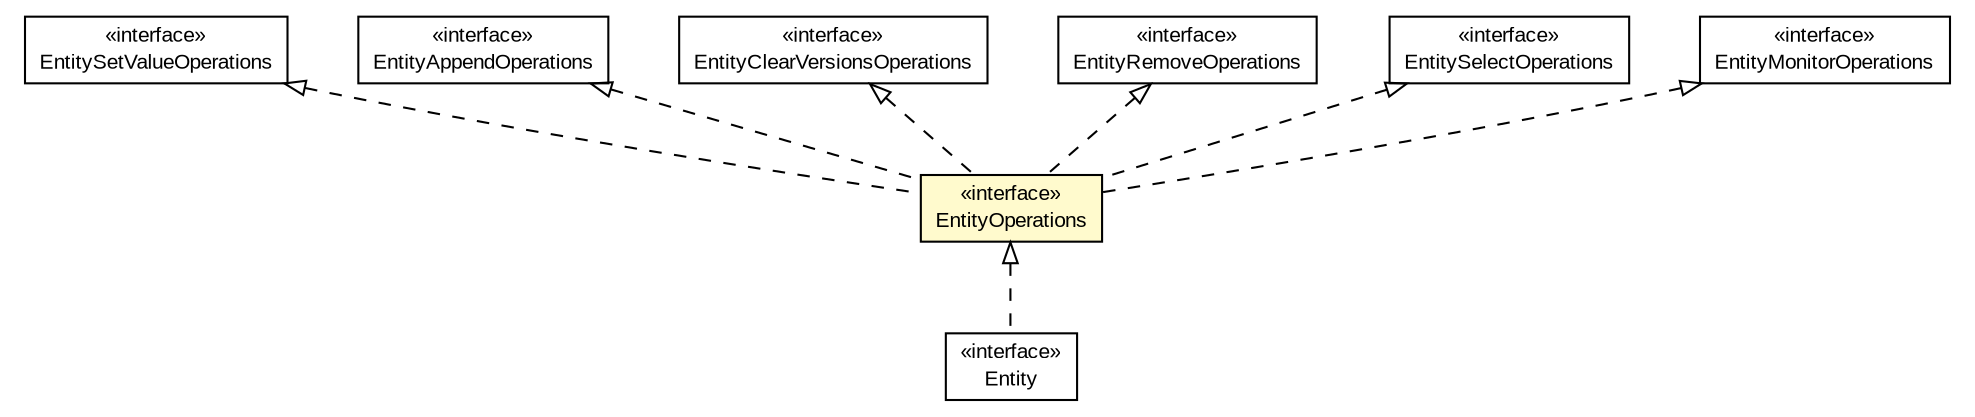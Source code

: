 #!/usr/local/bin/dot
#
# Class diagram 
# Generated by UMLGraph version 5.1 (http://www.umlgraph.org/)
#

digraph G {
	edge [fontname="arial",fontsize=10,labelfontname="arial",labelfontsize=10];
	node [fontname="arial",fontsize=10,shape=plaintext];
	nodesep=0.25;
	ranksep=0.5;
	// io.nextweb.operations.entity.EntitySetValueOperations
	c3485 [label=<<table title="io.nextweb.operations.entity.EntitySetValueOperations" border="0" cellborder="1" cellspacing="0" cellpadding="2" port="p" href="./entity/EntitySetValueOperations.html">
		<tr><td><table border="0" cellspacing="0" cellpadding="1">
<tr><td align="center" balign="center"> &#171;interface&#187; </td></tr>
<tr><td align="center" balign="center"> EntitySetValueOperations </td></tr>
		</table></td></tr>
		</table>>, fontname="arial", fontcolor="black", fontsize=10.0];
	// io.nextweb.operations.entity.EntityAppendOperations
	c3486 [label=<<table title="io.nextweb.operations.entity.EntityAppendOperations" border="0" cellborder="1" cellspacing="0" cellpadding="2" port="p" href="./entity/EntityAppendOperations.html">
		<tr><td><table border="0" cellspacing="0" cellpadding="1">
<tr><td align="center" balign="center"> &#171;interface&#187; </td></tr>
<tr><td align="center" balign="center"> EntityAppendOperations </td></tr>
		</table></td></tr>
		</table>>, fontname="arial", fontcolor="black", fontsize=10.0];
	// io.nextweb.operations.entity.EntityClearVersionsOperations
	c3487 [label=<<table title="io.nextweb.operations.entity.EntityClearVersionsOperations" border="0" cellborder="1" cellspacing="0" cellpadding="2" port="p" href="./entity/EntityClearVersionsOperations.html">
		<tr><td><table border="0" cellspacing="0" cellpadding="1">
<tr><td align="center" balign="center"> &#171;interface&#187; </td></tr>
<tr><td align="center" balign="center"> EntityClearVersionsOperations </td></tr>
		</table></td></tr>
		</table>>, fontname="arial", fontcolor="black", fontsize=10.0];
	// io.nextweb.operations.entity.EntityRemoveOperations
	c3488 [label=<<table title="io.nextweb.operations.entity.EntityRemoveOperations" border="0" cellborder="1" cellspacing="0" cellpadding="2" port="p" href="./entity/EntityRemoveOperations.html">
		<tr><td><table border="0" cellspacing="0" cellpadding="1">
<tr><td align="center" balign="center"> &#171;interface&#187; </td></tr>
<tr><td align="center" balign="center"> EntityRemoveOperations </td></tr>
		</table></td></tr>
		</table>>, fontname="arial", fontcolor="black", fontsize=10.0];
	// io.nextweb.operations.entity.EntitySelectOperations
	c3489 [label=<<table title="io.nextweb.operations.entity.EntitySelectOperations" border="0" cellborder="1" cellspacing="0" cellpadding="2" port="p" href="./entity/EntitySelectOperations.html">
		<tr><td><table border="0" cellspacing="0" cellpadding="1">
<tr><td align="center" balign="center"> &#171;interface&#187; </td></tr>
<tr><td align="center" balign="center"> EntitySelectOperations </td></tr>
		</table></td></tr>
		</table>>, fontname="arial", fontcolor="black", fontsize=10.0];
	// io.nextweb.operations.EntityMonitorOperations
	c3513 [label=<<table title="io.nextweb.operations.EntityMonitorOperations" border="0" cellborder="1" cellspacing="0" cellpadding="2" port="p" href="./EntityMonitorOperations.html">
		<tr><td><table border="0" cellspacing="0" cellpadding="1">
<tr><td align="center" balign="center"> &#171;interface&#187; </td></tr>
<tr><td align="center" balign="center"> EntityMonitorOperations </td></tr>
		</table></td></tr>
		</table>>, fontname="arial", fontcolor="black", fontsize=10.0];
	// io.nextweb.operations.EntityOperations
	c3514 [label=<<table title="io.nextweb.operations.EntityOperations" border="0" cellborder="1" cellspacing="0" cellpadding="2" port="p" bgcolor="lemonChiffon" href="./EntityOperations.html">
		<tr><td><table border="0" cellspacing="0" cellpadding="1">
<tr><td align="center" balign="center"> &#171;interface&#187; </td></tr>
<tr><td align="center" balign="center"> EntityOperations </td></tr>
		</table></td></tr>
		</table>>, fontname="arial", fontcolor="black", fontsize=10.0];
	// io.nextweb.Entity
	c3550 [label=<<table title="io.nextweb.Entity" border="0" cellborder="1" cellspacing="0" cellpadding="2" port="p" href="../Entity.html">
		<tr><td><table border="0" cellspacing="0" cellpadding="1">
<tr><td align="center" balign="center"> &#171;interface&#187; </td></tr>
<tr><td align="center" balign="center"> Entity </td></tr>
		</table></td></tr>
		</table>>, fontname="arial", fontcolor="black", fontsize=10.0];
	//io.nextweb.operations.EntityOperations implements io.nextweb.operations.entity.EntitySelectOperations
	c3489:p -> c3514:p [dir=back,arrowtail=empty,style=dashed];
	//io.nextweb.operations.EntityOperations implements io.nextweb.operations.entity.EntityRemoveOperations
	c3488:p -> c3514:p [dir=back,arrowtail=empty,style=dashed];
	//io.nextweb.operations.EntityOperations implements io.nextweb.operations.entity.EntityClearVersionsOperations
	c3487:p -> c3514:p [dir=back,arrowtail=empty,style=dashed];
	//io.nextweb.operations.EntityOperations implements io.nextweb.operations.entity.EntityAppendOperations
	c3486:p -> c3514:p [dir=back,arrowtail=empty,style=dashed];
	//io.nextweb.operations.EntityOperations implements io.nextweb.operations.entity.EntitySetValueOperations
	c3485:p -> c3514:p [dir=back,arrowtail=empty,style=dashed];
	//io.nextweb.operations.EntityOperations implements io.nextweb.operations.EntityMonitorOperations
	c3513:p -> c3514:p [dir=back,arrowtail=empty,style=dashed];
	//io.nextweb.Entity implements io.nextweb.operations.EntityOperations
	c3514:p -> c3550:p [dir=back,arrowtail=empty,style=dashed];
}

